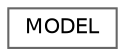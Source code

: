 digraph "クラス階層図"
{
 // LATEX_PDF_SIZE
  bgcolor="transparent";
  edge [fontname=Helvetica,fontsize=10,labelfontname=Helvetica,labelfontsize=10];
  node [fontname=Helvetica,fontsize=10,shape=box,height=0.2,width=0.4];
  rankdir="LR";
  Node0 [id="Node000000",label="MODEL",height=0.2,width=0.4,color="grey40", fillcolor="white", style="filled",URL="$struct_m_o_d_e_l.html",tooltip=" "];
}
